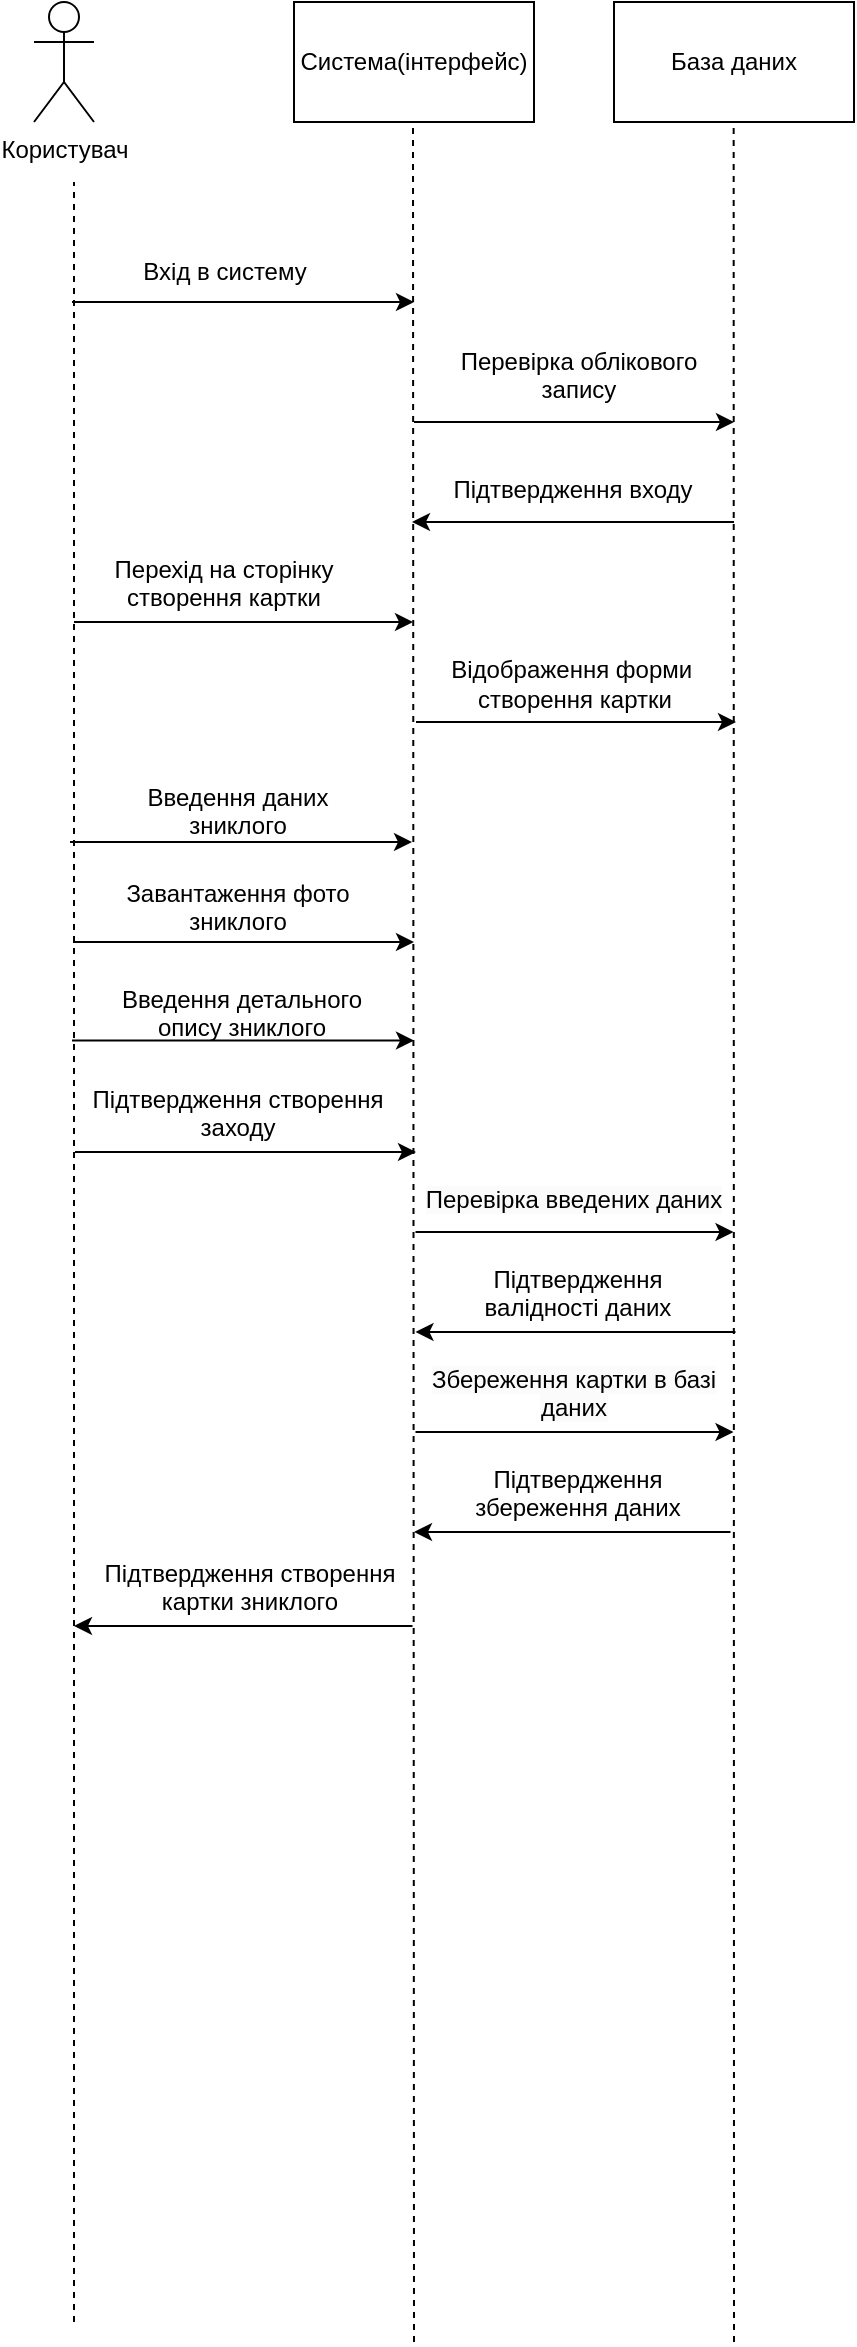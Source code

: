 <mxfile version="24.6.1" type="device">
  <diagram name="Сторінка-1" id="QPpfyPxlDEL5Ec9uEA-j">
    <mxGraphModel dx="1639" dy="938" grid="0" gridSize="10" guides="1" tooltips="1" connect="1" arrows="1" fold="1" page="1" pageScale="1" pageWidth="827" pageHeight="1169" math="0" shadow="0">
      <root>
        <mxCell id="0" />
        <mxCell id="1" parent="0" />
        <mxCell id="Z0NSURGrnw13pnlhkE_a-1" value="Користувач" style="shape=umlActor;verticalLabelPosition=bottom;verticalAlign=top;html=1;outlineConnect=0;" parent="1" vertex="1">
          <mxGeometry x="30" y="19" width="30" height="60" as="geometry" />
        </mxCell>
        <mxCell id="Z0NSURGrnw13pnlhkE_a-2" value="" style="endArrow=none;dashed=1;html=1;rounded=0;" parent="1" edge="1">
          <mxGeometry width="50" height="50" relative="1" as="geometry">
            <mxPoint x="50" y="1179" as="sourcePoint" />
            <mxPoint x="50" y="109" as="targetPoint" />
          </mxGeometry>
        </mxCell>
        <mxCell id="Z0NSURGrnw13pnlhkE_a-3" value="Система(інтерфейс)" style="rounded=0;whiteSpace=wrap;html=1;" parent="1" vertex="1">
          <mxGeometry x="160" y="19" width="120" height="60" as="geometry" />
        </mxCell>
        <mxCell id="Z0NSURGrnw13pnlhkE_a-4" value="" style="endArrow=none;dashed=1;html=1;rounded=0;" parent="1" edge="1">
          <mxGeometry width="50" height="50" relative="1" as="geometry">
            <mxPoint x="220" y="1189" as="sourcePoint" />
            <mxPoint x="219.5" y="79" as="targetPoint" />
          </mxGeometry>
        </mxCell>
        <mxCell id="Z0NSURGrnw13pnlhkE_a-5" value="" style="endArrow=classic;html=1;rounded=0;" parent="1" edge="1">
          <mxGeometry width="50" height="50" relative="1" as="geometry">
            <mxPoint x="49" y="169" as="sourcePoint" />
            <mxPoint x="220" y="169" as="targetPoint" />
          </mxGeometry>
        </mxCell>
        <mxCell id="Z0NSURGrnw13pnlhkE_a-6" value="База даних" style="rounded=0;whiteSpace=wrap;html=1;" parent="1" vertex="1">
          <mxGeometry x="320" y="19" width="120" height="60" as="geometry" />
        </mxCell>
        <mxCell id="Z0NSURGrnw13pnlhkE_a-7" value="" style="endArrow=none;dashed=1;html=1;rounded=0;entryX=0.528;entryY=1.01;entryDx=0;entryDy=0;entryPerimeter=0;" parent="1" edge="1">
          <mxGeometry width="50" height="50" relative="1" as="geometry">
            <mxPoint x="380" y="1189" as="sourcePoint" />
            <mxPoint x="379.83" y="79.0" as="targetPoint" />
          </mxGeometry>
        </mxCell>
        <mxCell id="Z0NSURGrnw13pnlhkE_a-8" value="Вхід в систему" style="text;html=1;align=center;verticalAlign=middle;resizable=0;points=[];autosize=1;strokeColor=none;fillColor=none;" parent="1" vertex="1">
          <mxGeometry x="75" y="141" width="100" height="26" as="geometry" />
        </mxCell>
        <mxCell id="Z0NSURGrnw13pnlhkE_a-9" value="" style="endArrow=classic;html=1;rounded=0;" parent="1" edge="1">
          <mxGeometry width="50" height="50" relative="1" as="geometry">
            <mxPoint x="221" y="379" as="sourcePoint" />
            <mxPoint x="381" y="379" as="targetPoint" />
          </mxGeometry>
        </mxCell>
        <mxCell id="Z0NSURGrnw13pnlhkE_a-10" value="Відображення форми&amp;nbsp;&lt;div&gt;створення картки&lt;/div&gt;" style="text;html=1;align=center;verticalAlign=middle;resizable=0;points=[];autosize=1;strokeColor=none;fillColor=none;" parent="1" vertex="1">
          <mxGeometry x="228.5" y="339" width="142" height="41" as="geometry" />
        </mxCell>
        <mxCell id="Z0NSURGrnw13pnlhkE_a-11" value="" style="endArrow=classic;html=1;rounded=0;" parent="1" edge="1">
          <mxGeometry width="50" height="50" relative="1" as="geometry">
            <mxPoint x="380" y="279" as="sourcePoint" />
            <mxPoint x="219" y="279" as="targetPoint" />
          </mxGeometry>
        </mxCell>
        <mxCell id="Z0NSURGrnw13pnlhkE_a-13" value="Перевірка облікового запису" style="text;whiteSpace=wrap;html=1;align=center;" parent="1" vertex="1">
          <mxGeometry x="232.75" y="185" width="139" height="40" as="geometry" />
        </mxCell>
        <mxCell id="Z0NSURGrnw13pnlhkE_a-16" value="" style="endArrow=classic;html=1;rounded=0;" parent="1" edge="1">
          <mxGeometry width="50" height="50" relative="1" as="geometry">
            <mxPoint x="220.75" y="634" as="sourcePoint" />
            <mxPoint x="379.75" y="634" as="targetPoint" />
          </mxGeometry>
        </mxCell>
        <mxCell id="Z0NSURGrnw13pnlhkE_a-17" value="" style="endArrow=classic;html=1;rounded=0;" parent="1" edge="1">
          <mxGeometry width="50" height="50" relative="1" as="geometry">
            <mxPoint x="220" y="229" as="sourcePoint" />
            <mxPoint x="380" y="229" as="targetPoint" />
          </mxGeometry>
        </mxCell>
        <mxCell id="Z0NSURGrnw13pnlhkE_a-18" value="Підтвердження входу" style="text;whiteSpace=wrap;html=1;align=center;" parent="1" vertex="1">
          <mxGeometry x="223" y="249" width="153" height="30" as="geometry" />
        </mxCell>
        <mxCell id="Z0NSURGrnw13pnlhkE_a-19" value="Перехід на сторінку створення картки" style="text;whiteSpace=wrap;html=1;align=center;" parent="1" vertex="1">
          <mxGeometry x="54.5" y="289" width="140" height="40" as="geometry" />
        </mxCell>
        <mxCell id="Z0NSURGrnw13pnlhkE_a-20" value="" style="endArrow=classic;html=1;rounded=0;" parent="1" edge="1">
          <mxGeometry width="50" height="50" relative="1" as="geometry">
            <mxPoint x="50" y="329" as="sourcePoint" />
            <mxPoint x="219.5" y="329" as="targetPoint" />
          </mxGeometry>
        </mxCell>
        <mxCell id="Z0NSURGrnw13pnlhkE_a-22" value="" style="endArrow=classic;html=1;rounded=0;" parent="1" edge="1">
          <mxGeometry width="50" height="50" relative="1" as="geometry">
            <mxPoint x="48" y="439" as="sourcePoint" />
            <mxPoint x="219" y="439" as="targetPoint" />
          </mxGeometry>
        </mxCell>
        <mxCell id="Z0NSURGrnw13pnlhkE_a-23" value="Завантаження фото&lt;div&gt;зниклого&lt;/div&gt;" style="text;whiteSpace=wrap;html=1;align=center;" parent="1" vertex="1">
          <mxGeometry x="56.75" y="451" width="150" height="40" as="geometry" />
        </mxCell>
        <mxCell id="Z0NSURGrnw13pnlhkE_a-24" value="" style="endArrow=classic;html=1;rounded=0;" parent="1" edge="1">
          <mxGeometry width="50" height="50" relative="1" as="geometry">
            <mxPoint x="49.5" y="489" as="sourcePoint" />
            <mxPoint x="220" y="489" as="targetPoint" />
          </mxGeometry>
        </mxCell>
        <mxCell id="Z0NSURGrnw13pnlhkE_a-25" value="&lt;span style=&quot;color: rgb(0, 0, 0); font-family: Helvetica; font-size: 12px; font-style: normal; font-variant-ligatures: normal; font-variant-caps: normal; font-weight: 400; letter-spacing: normal; orphans: 2; text-indent: 0px; text-transform: none; widows: 2; word-spacing: 0px; -webkit-text-stroke-width: 0px; white-space: normal; background-color: rgb(251, 251, 251); text-decoration-thickness: initial; text-decoration-style: initial; text-decoration-color: initial; float: none; display: inline !important;&quot;&gt;Перевірка введених даних&lt;/span&gt;" style="text;whiteSpace=wrap;html=1;align=center;" parent="1" vertex="1">
          <mxGeometry x="222.25" y="604" width="156" height="30" as="geometry" />
        </mxCell>
        <mxCell id="Z0NSURGrnw13pnlhkE_a-27" value="Підтвердження валідності даних" style="text;whiteSpace=wrap;html=1;align=center;" parent="1" vertex="1">
          <mxGeometry x="237.25" y="644" width="130" height="40" as="geometry" />
        </mxCell>
        <mxCell id="Z0NSURGrnw13pnlhkE_a-28" value="" style="endArrow=classic;html=1;rounded=0;" parent="1" edge="1">
          <mxGeometry width="50" height="50" relative="1" as="geometry">
            <mxPoint x="380.75" y="684" as="sourcePoint" />
            <mxPoint x="220.75" y="684" as="targetPoint" />
          </mxGeometry>
        </mxCell>
        <mxCell id="Z0NSURGrnw13pnlhkE_a-30" value="Введення даних зниклого" style="text;whiteSpace=wrap;html=1;align=center;" parent="1" vertex="1">
          <mxGeometry x="61.75" y="403" width="140" height="30" as="geometry" />
        </mxCell>
        <mxCell id="Z0NSURGrnw13pnlhkE_a-31" value="Введення детального опису зниклого" style="text;whiteSpace=wrap;html=1;align=center;" parent="1" vertex="1">
          <mxGeometry x="59" y="504" width="150" height="30" as="geometry" />
        </mxCell>
        <mxCell id="Z0NSURGrnw13pnlhkE_a-32" value="" style="endArrow=classic;html=1;rounded=0;" parent="1" edge="1">
          <mxGeometry width="50" height="50" relative="1" as="geometry">
            <mxPoint x="49" y="538.29" as="sourcePoint" />
            <mxPoint x="220" y="538.29" as="targetPoint" />
          </mxGeometry>
        </mxCell>
        <mxCell id="Z0NSURGrnw13pnlhkE_a-35" value="" style="endArrow=classic;html=1;rounded=0;" parent="1" edge="1">
          <mxGeometry width="50" height="50" relative="1" as="geometry">
            <mxPoint x="220.75" y="734" as="sourcePoint" />
            <mxPoint x="379.75" y="734" as="targetPoint" />
          </mxGeometry>
        </mxCell>
        <mxCell id="Z0NSURGrnw13pnlhkE_a-36" value="&lt;span style=&quot;color: rgb(0, 0, 0); font-family: Helvetica; font-size: 12px; font-style: normal; font-variant-ligatures: normal; font-variant-caps: normal; font-weight: 400; letter-spacing: normal; orphans: 2; text-indent: 0px; text-transform: none; widows: 2; word-spacing: 0px; -webkit-text-stroke-width: 0px; white-space: normal; background-color: rgb(251, 251, 251); text-decoration-thickness: initial; text-decoration-style: initial; text-decoration-color: initial; float: none; display: inline !important;&quot;&gt;Збереження картки в базі даних&lt;/span&gt;" style="text;whiteSpace=wrap;html=1;align=center;" parent="1" vertex="1">
          <mxGeometry x="222.25" y="694" width="156" height="40" as="geometry" />
        </mxCell>
        <mxCell id="Z0NSURGrnw13pnlhkE_a-37" value="Підтвердження збереження даних" style="text;whiteSpace=wrap;html=1;align=center;" parent="1" vertex="1">
          <mxGeometry x="237.25" y="744" width="130" height="40" as="geometry" />
        </mxCell>
        <mxCell id="Z0NSURGrnw13pnlhkE_a-38" value="" style="endArrow=classic;html=1;rounded=0;" parent="1" edge="1">
          <mxGeometry width="50" height="50" relative="1" as="geometry">
            <mxPoint x="378.25" y="784" as="sourcePoint" />
            <mxPoint x="220" y="784" as="targetPoint" />
          </mxGeometry>
        </mxCell>
        <mxCell id="Z0NSURGrnw13pnlhkE_a-51" value="" style="endArrow=classic;html=1;rounded=0;" parent="1" edge="1">
          <mxGeometry width="50" height="50" relative="1" as="geometry">
            <mxPoint x="50.5" y="594" as="sourcePoint" />
            <mxPoint x="221" y="594" as="targetPoint" />
          </mxGeometry>
        </mxCell>
        <mxCell id="Z0NSURGrnw13pnlhkE_a-52" value="Підтвердження створення заходу" style="text;whiteSpace=wrap;html=1;align=center;" parent="1" vertex="1">
          <mxGeometry x="51" y="554" width="161.5" height="40" as="geometry" />
        </mxCell>
        <mxCell id="Z0NSURGrnw13pnlhkE_a-54" value="" style="endArrow=classic;html=1;rounded=0;" parent="1" edge="1">
          <mxGeometry width="50" height="50" relative="1" as="geometry">
            <mxPoint x="219.25" y="831" as="sourcePoint" />
            <mxPoint x="50" y="831" as="targetPoint" />
          </mxGeometry>
        </mxCell>
        <mxCell id="Z0NSURGrnw13pnlhkE_a-55" value="Підтвердження створення картки зниклого" style="text;whiteSpace=wrap;html=1;align=center;" parent="1" vertex="1">
          <mxGeometry x="56.75" y="791" width="161.5" height="40" as="geometry" />
        </mxCell>
      </root>
    </mxGraphModel>
  </diagram>
</mxfile>
